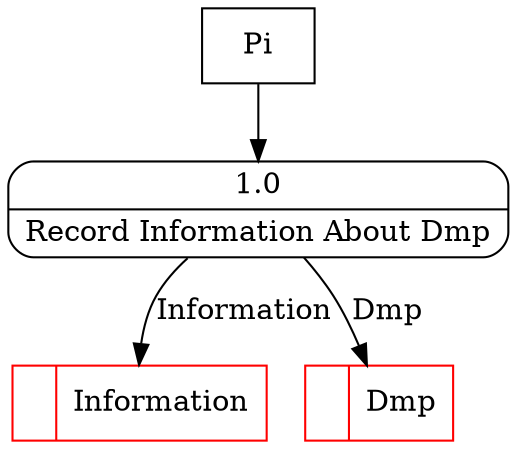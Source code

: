 digraph dfd2{ 
node[shape=record]
200 [label="<f0>  |<f1> Information " color=red];
201 [label="<f0>  |<f1> Dmp " color=red];
202 [label="Pi" shape=box];
203 [label="{<f0> 1.0|<f1> Record Information About Dmp }" shape=Mrecord];
202 -> 203
203 -> 200 [label="Information"]
203 -> 201 [label="Dmp"]
}